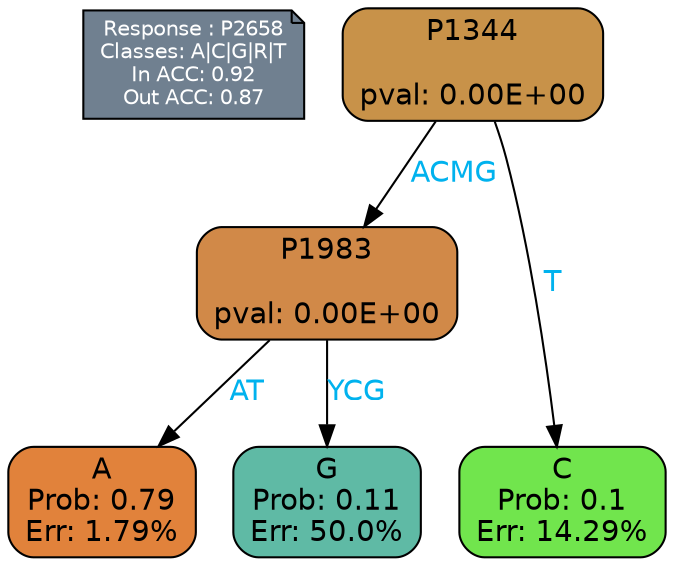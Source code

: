 digraph Tree {
node [shape=box, style="filled, rounded", color="black", fontname=helvetica] ;
graph [ranksep=equally, splines=polylines, bgcolor=transparent, dpi=600] ;
edge [fontname=helvetica] ;
LEGEND [label="Response : P2658
Classes: A|C|G|R|T
In ACC: 0.92
Out ACC: 0.87
",shape=note,align=left,style=filled,fillcolor="slategray",fontcolor="white",fontsize=10];1 [label="P1344

pval: 0.00E+00", fillcolor="#c89249"] ;
2 [label="P1983

pval: 0.00E+00", fillcolor="#d18948"] ;
3 [label="A
Prob: 0.79
Err: 1.79%", fillcolor="#e1823b"] ;
4 [label="G
Prob: 0.11
Err: 50.0%", fillcolor="#5fbaa5"] ;
5 [label="C
Prob: 0.1
Err: 14.29%", fillcolor="#71e54d"] ;
1 -> 2 [label="ACMG",fontcolor=deepskyblue2] ;
1 -> 5 [label="T",fontcolor=deepskyblue2] ;
2 -> 3 [label="AT",fontcolor=deepskyblue2] ;
2 -> 4 [label="YCG",fontcolor=deepskyblue2] ;
{rank = same; 3;4;5;}{rank = same; LEGEND;1;}}